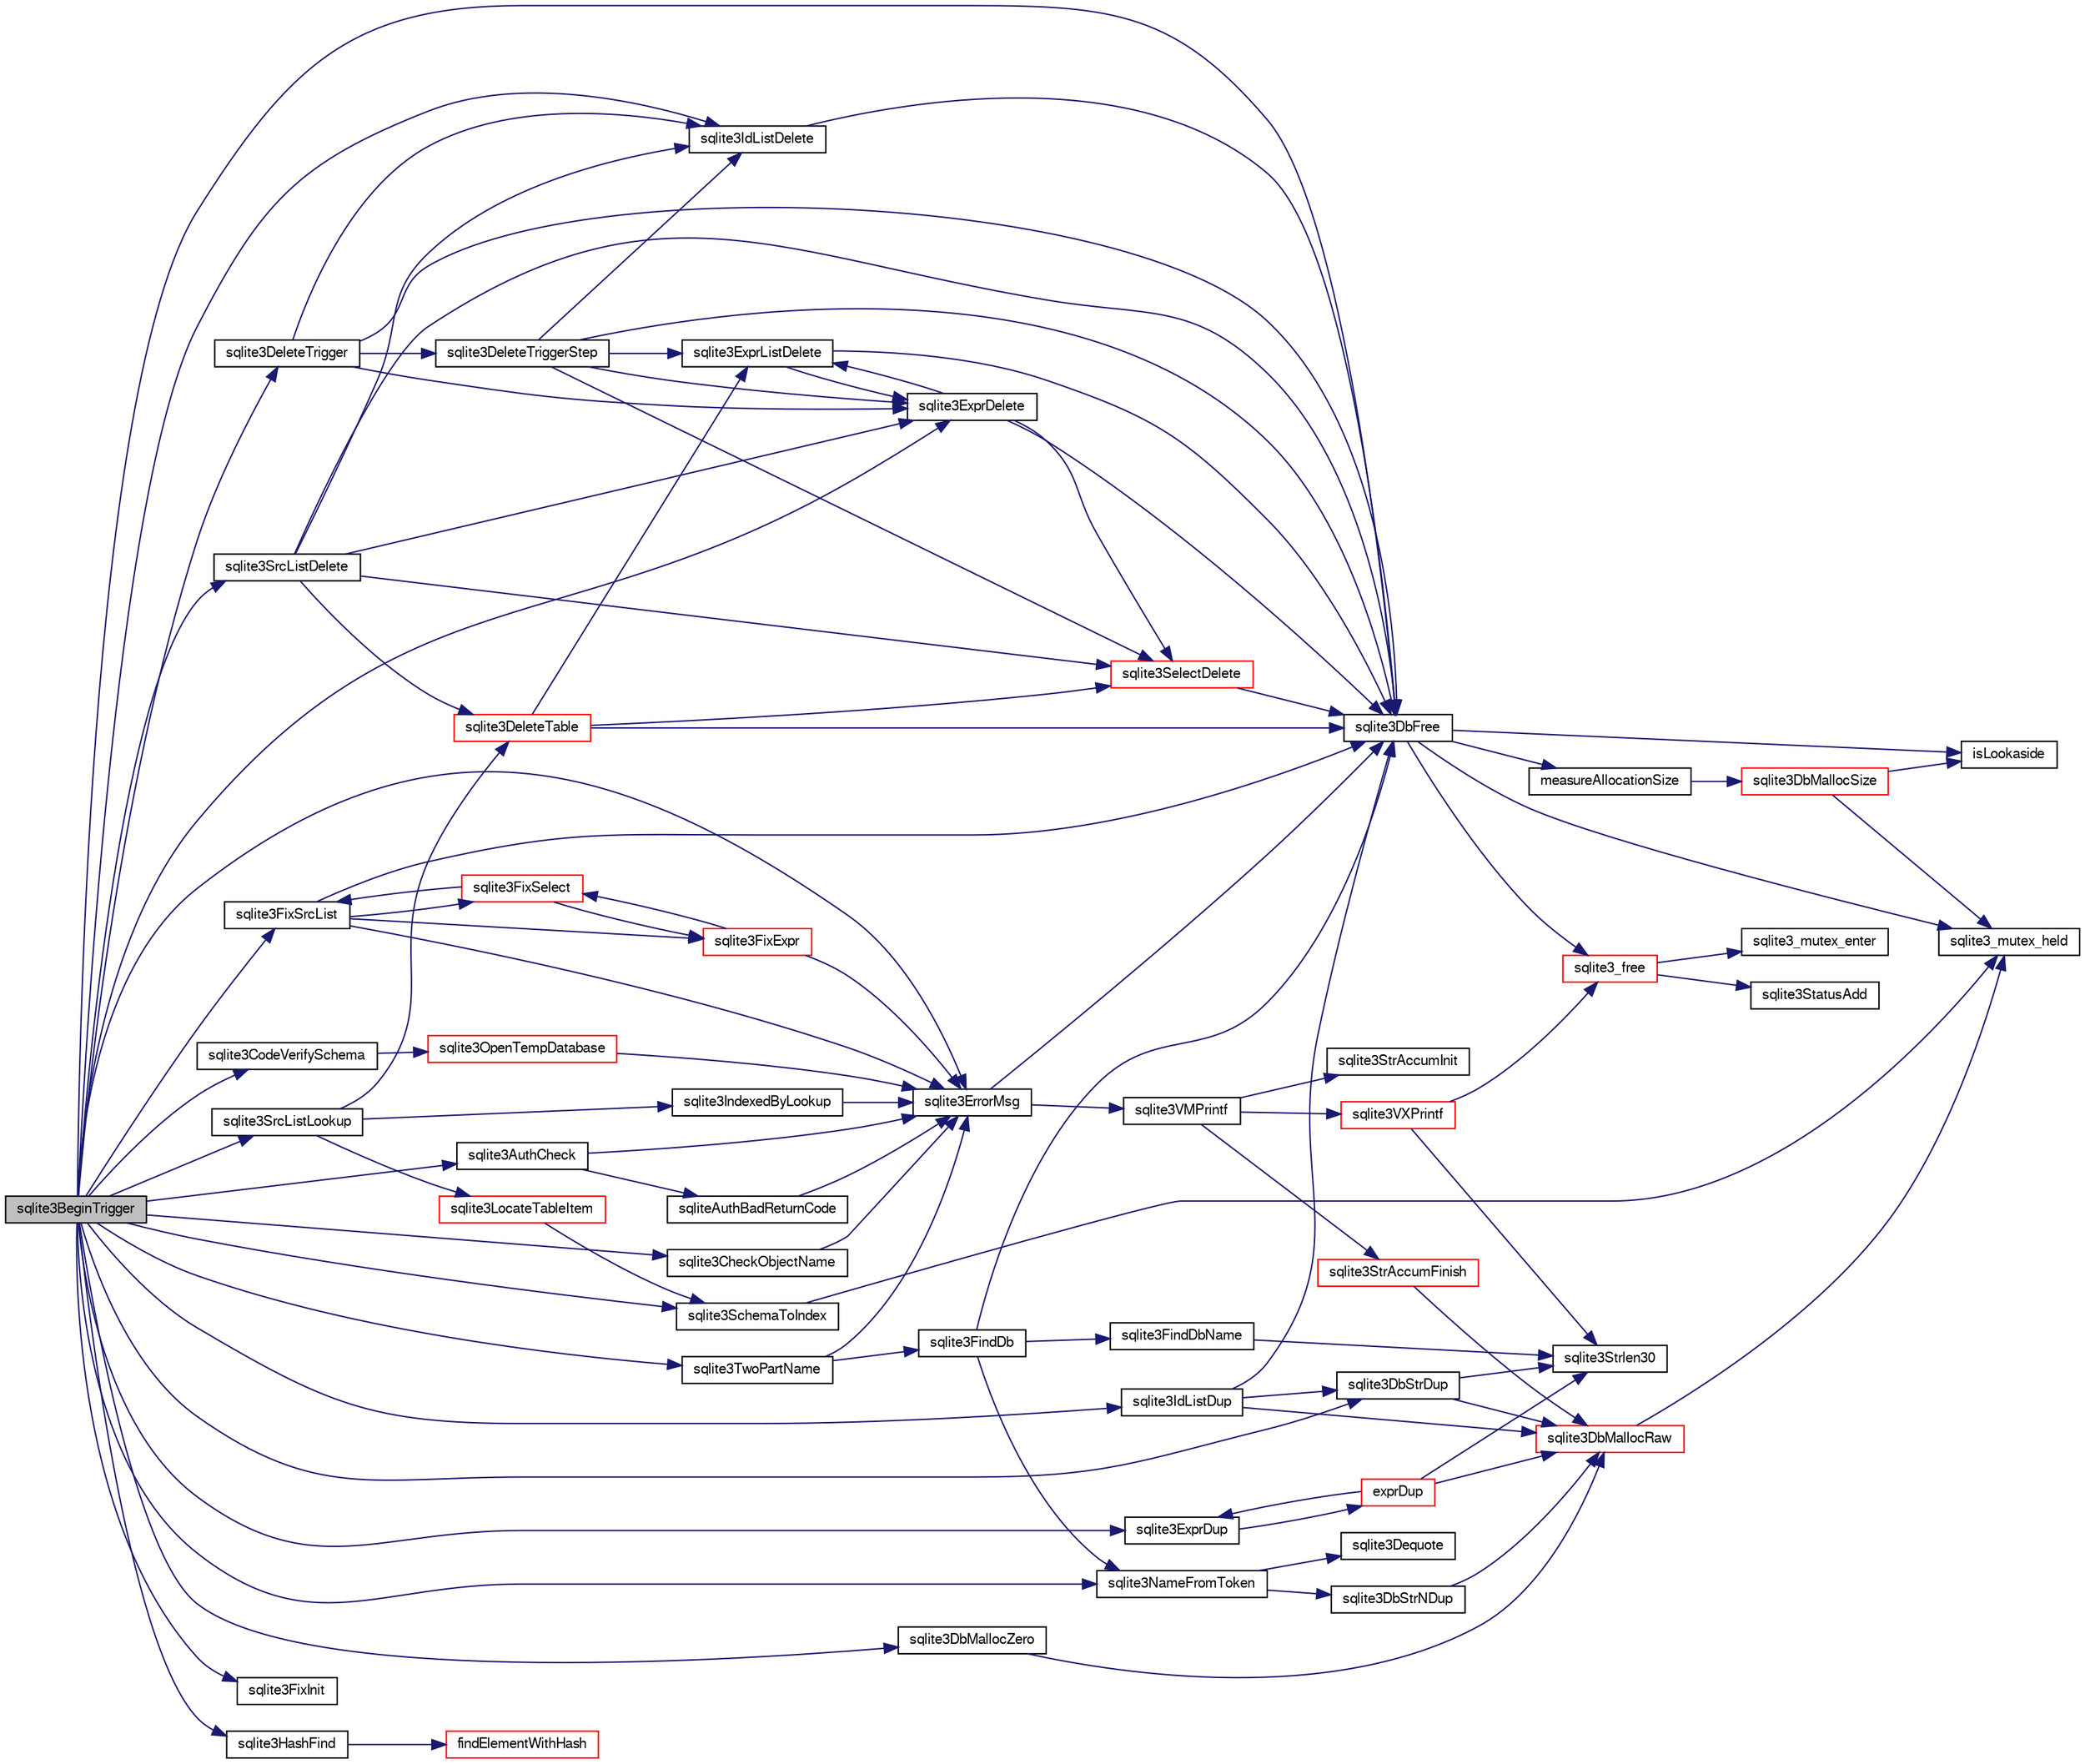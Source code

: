 digraph "sqlite3BeginTrigger"
{
  edge [fontname="FreeSans",fontsize="10",labelfontname="FreeSans",labelfontsize="10"];
  node [fontname="FreeSans",fontsize="10",shape=record];
  rankdir="LR";
  Node429484 [label="sqlite3BeginTrigger",height=0.2,width=0.4,color="black", fillcolor="grey75", style="filled", fontcolor="black"];
  Node429484 -> Node429485 [color="midnightblue",fontsize="10",style="solid",fontname="FreeSans"];
  Node429485 [label="sqlite3ErrorMsg",height=0.2,width=0.4,color="black", fillcolor="white", style="filled",URL="$sqlite3_8c.html#aee2798e173651adae0f9c85469f3457d"];
  Node429485 -> Node429486 [color="midnightblue",fontsize="10",style="solid",fontname="FreeSans"];
  Node429486 [label="sqlite3VMPrintf",height=0.2,width=0.4,color="black", fillcolor="white", style="filled",URL="$sqlite3_8c.html#a05535d0982ef06fbc2ee8195ebbae689"];
  Node429486 -> Node429487 [color="midnightblue",fontsize="10",style="solid",fontname="FreeSans"];
  Node429487 [label="sqlite3StrAccumInit",height=0.2,width=0.4,color="black", fillcolor="white", style="filled",URL="$sqlite3_8c.html#aabf95e113b9d54d519cd15a56215f560"];
  Node429486 -> Node429488 [color="midnightblue",fontsize="10",style="solid",fontname="FreeSans"];
  Node429488 [label="sqlite3VXPrintf",height=0.2,width=0.4,color="red", fillcolor="white", style="filled",URL="$sqlite3_8c.html#a63c25806c9bd4a2b76f9a0eb232c6bde"];
  Node429488 -> Node429574 [color="midnightblue",fontsize="10",style="solid",fontname="FreeSans"];
  Node429574 [label="sqlite3Strlen30",height=0.2,width=0.4,color="black", fillcolor="white", style="filled",URL="$sqlite3_8c.html#a3dcd80ba41f1a308193dee74857b62a7"];
  Node429488 -> Node429500 [color="midnightblue",fontsize="10",style="solid",fontname="FreeSans"];
  Node429500 [label="sqlite3_free",height=0.2,width=0.4,color="red", fillcolor="white", style="filled",URL="$sqlite3_8c.html#a6552349e36a8a691af5487999ab09519"];
  Node429500 -> Node429501 [color="midnightblue",fontsize="10",style="solid",fontname="FreeSans"];
  Node429501 [label="sqlite3_mutex_enter",height=0.2,width=0.4,color="black", fillcolor="white", style="filled",URL="$sqlite3_8c.html#a1c12cde690bd89f104de5cbad12a6bf5"];
  Node429500 -> Node429502 [color="midnightblue",fontsize="10",style="solid",fontname="FreeSans"];
  Node429502 [label="sqlite3StatusAdd",height=0.2,width=0.4,color="black", fillcolor="white", style="filled",URL="$sqlite3_8c.html#afa029f93586aeab4cc85360905dae9cd"];
  Node429486 -> Node429538 [color="midnightblue",fontsize="10",style="solid",fontname="FreeSans"];
  Node429538 [label="sqlite3StrAccumFinish",height=0.2,width=0.4,color="red", fillcolor="white", style="filled",URL="$sqlite3_8c.html#adb7f26b10ac1b847db6f000ef4c2e2ba"];
  Node429538 -> Node429506 [color="midnightblue",fontsize="10",style="solid",fontname="FreeSans"];
  Node429506 [label="sqlite3DbMallocRaw",height=0.2,width=0.4,color="red", fillcolor="white", style="filled",URL="$sqlite3_8c.html#abbe8be0cf7175e11ddc3e2218fad924e"];
  Node429506 -> Node429495 [color="midnightblue",fontsize="10",style="solid",fontname="FreeSans"];
  Node429495 [label="sqlite3_mutex_held",height=0.2,width=0.4,color="black", fillcolor="white", style="filled",URL="$sqlite3_8c.html#acf77da68932b6bc163c5e68547ecc3e7"];
  Node429485 -> Node429494 [color="midnightblue",fontsize="10",style="solid",fontname="FreeSans"];
  Node429494 [label="sqlite3DbFree",height=0.2,width=0.4,color="black", fillcolor="white", style="filled",URL="$sqlite3_8c.html#ac70ab821a6607b4a1b909582dc37a069"];
  Node429494 -> Node429495 [color="midnightblue",fontsize="10",style="solid",fontname="FreeSans"];
  Node429494 -> Node429496 [color="midnightblue",fontsize="10",style="solid",fontname="FreeSans"];
  Node429496 [label="measureAllocationSize",height=0.2,width=0.4,color="black", fillcolor="white", style="filled",URL="$sqlite3_8c.html#a45731e644a22fdb756e2b6337224217a"];
  Node429496 -> Node429497 [color="midnightblue",fontsize="10",style="solid",fontname="FreeSans"];
  Node429497 [label="sqlite3DbMallocSize",height=0.2,width=0.4,color="red", fillcolor="white", style="filled",URL="$sqlite3_8c.html#aa397e5a8a03495203a0767abf0a71f86"];
  Node429497 -> Node429495 [color="midnightblue",fontsize="10",style="solid",fontname="FreeSans"];
  Node429497 -> Node429499 [color="midnightblue",fontsize="10",style="solid",fontname="FreeSans"];
  Node429499 [label="isLookaside",height=0.2,width=0.4,color="black", fillcolor="white", style="filled",URL="$sqlite3_8c.html#a770fa05ff9717b75e16f4d968a77b897"];
  Node429494 -> Node429499 [color="midnightblue",fontsize="10",style="solid",fontname="FreeSans"];
  Node429494 -> Node429500 [color="midnightblue",fontsize="10",style="solid",fontname="FreeSans"];
  Node429484 -> Node429768 [color="midnightblue",fontsize="10",style="solid",fontname="FreeSans"];
  Node429768 [label="sqlite3TwoPartName",height=0.2,width=0.4,color="black", fillcolor="white", style="filled",URL="$sqlite3_8c.html#a49a9958462ebca9ad2acda672c8a6357"];
  Node429768 -> Node429485 [color="midnightblue",fontsize="10",style="solid",fontname="FreeSans"];
  Node429768 -> Node429769 [color="midnightblue",fontsize="10",style="solid",fontname="FreeSans"];
  Node429769 [label="sqlite3FindDb",height=0.2,width=0.4,color="black", fillcolor="white", style="filled",URL="$sqlite3_8c.html#aa24a00ff02dcb0883436718a1226d295"];
  Node429769 -> Node429770 [color="midnightblue",fontsize="10",style="solid",fontname="FreeSans"];
  Node429770 [label="sqlite3NameFromToken",height=0.2,width=0.4,color="black", fillcolor="white", style="filled",URL="$sqlite3_8c.html#a6ba4248ee912d7f5a7a898c5ae46e808"];
  Node429770 -> Node429753 [color="midnightblue",fontsize="10",style="solid",fontname="FreeSans"];
  Node429753 [label="sqlite3DbStrNDup",height=0.2,width=0.4,color="black", fillcolor="white", style="filled",URL="$sqlite3_8c.html#a48e8c757f70cba60fe83ce00ad8de713"];
  Node429753 -> Node429506 [color="midnightblue",fontsize="10",style="solid",fontname="FreeSans"];
  Node429770 -> Node429754 [color="midnightblue",fontsize="10",style="solid",fontname="FreeSans"];
  Node429754 [label="sqlite3Dequote",height=0.2,width=0.4,color="black", fillcolor="white", style="filled",URL="$sqlite3_8c.html#a7b0ccb71d60de662cbb09755454dee5d"];
  Node429769 -> Node429771 [color="midnightblue",fontsize="10",style="solid",fontname="FreeSans"];
  Node429771 [label="sqlite3FindDbName",height=0.2,width=0.4,color="black", fillcolor="white", style="filled",URL="$sqlite3_8c.html#a87029035bea562c6a5d1b9ba6475b567"];
  Node429771 -> Node429574 [color="midnightblue",fontsize="10",style="solid",fontname="FreeSans"];
  Node429769 -> Node429494 [color="midnightblue",fontsize="10",style="solid",fontname="FreeSans"];
  Node429484 -> Node429494 [color="midnightblue",fontsize="10",style="solid",fontname="FreeSans"];
  Node429484 -> Node429772 [color="midnightblue",fontsize="10",style="solid",fontname="FreeSans"];
  Node429772 [label="sqlite3SrcListLookup",height=0.2,width=0.4,color="black", fillcolor="white", style="filled",URL="$sqlite3_8c.html#a6354fab5d5d3aa8a721e43d480c16701"];
  Node429772 -> Node429773 [color="midnightblue",fontsize="10",style="solid",fontname="FreeSans"];
  Node429773 [label="sqlite3LocateTableItem",height=0.2,width=0.4,color="red", fillcolor="white", style="filled",URL="$sqlite3_8c.html#ac80229652e6d3200bd88dff77f874888"];
  Node429773 -> Node429774 [color="midnightblue",fontsize="10",style="solid",fontname="FreeSans"];
  Node429774 [label="sqlite3SchemaToIndex",height=0.2,width=0.4,color="black", fillcolor="white", style="filled",URL="$sqlite3_8c.html#ad9ef77a42022f1f8c8ab71b5761f5134"];
  Node429774 -> Node429495 [color="midnightblue",fontsize="10",style="solid",fontname="FreeSans"];
  Node429772 -> Node429818 [color="midnightblue",fontsize="10",style="solid",fontname="FreeSans"];
  Node429818 [label="sqlite3DeleteTable",height=0.2,width=0.4,color="red", fillcolor="white", style="filled",URL="$sqlite3_8c.html#a7fd3d507375a381a3807f92735318973"];
  Node429818 -> Node429494 [color="midnightblue",fontsize="10",style="solid",fontname="FreeSans"];
  Node429818 -> Node429813 [color="midnightblue",fontsize="10",style="solid",fontname="FreeSans"];
  Node429813 [label="sqlite3SelectDelete",height=0.2,width=0.4,color="red", fillcolor="white", style="filled",URL="$sqlite3_8c.html#a0f56959f0acac85496744f0d068854a0"];
  Node429813 -> Node429494 [color="midnightblue",fontsize="10",style="solid",fontname="FreeSans"];
  Node429818 -> Node429815 [color="midnightblue",fontsize="10",style="solid",fontname="FreeSans"];
  Node429815 [label="sqlite3ExprListDelete",height=0.2,width=0.4,color="black", fillcolor="white", style="filled",URL="$sqlite3_8c.html#ae9cd46eac81e86a04ed8c09b99fc3c10"];
  Node429815 -> Node429816 [color="midnightblue",fontsize="10",style="solid",fontname="FreeSans"];
  Node429816 [label="sqlite3ExprDelete",height=0.2,width=0.4,color="black", fillcolor="white", style="filled",URL="$sqlite3_8c.html#ae4e21ab5918e0428fbaa9e615dceb309"];
  Node429816 -> Node429494 [color="midnightblue",fontsize="10",style="solid",fontname="FreeSans"];
  Node429816 -> Node429813 [color="midnightblue",fontsize="10",style="solid",fontname="FreeSans"];
  Node429816 -> Node429815 [color="midnightblue",fontsize="10",style="solid",fontname="FreeSans"];
  Node429815 -> Node429494 [color="midnightblue",fontsize="10",style="solid",fontname="FreeSans"];
  Node429772 -> Node430450 [color="midnightblue",fontsize="10",style="solid",fontname="FreeSans"];
  Node430450 [label="sqlite3IndexedByLookup",height=0.2,width=0.4,color="black", fillcolor="white", style="filled",URL="$sqlite3_8c.html#adce623dd7c639a56080e4255c7404666"];
  Node430450 -> Node429485 [color="midnightblue",fontsize="10",style="solid",fontname="FreeSans"];
  Node429484 -> Node430451 [color="midnightblue",fontsize="10",style="solid",fontname="FreeSans"];
  Node430451 [label="sqlite3FixInit",height=0.2,width=0.4,color="black", fillcolor="white", style="filled",URL="$sqlite3_8c.html#afbc4fe1efd167ec1b6b88607b90ddc51"];
  Node429484 -> Node430452 [color="midnightblue",fontsize="10",style="solid",fontname="FreeSans"];
  Node430452 [label="sqlite3FixSrcList",height=0.2,width=0.4,color="black", fillcolor="white", style="filled",URL="$sqlite3_8c.html#aef21c9fd3fd3e1ac1caad71d55ee867a"];
  Node430452 -> Node429485 [color="midnightblue",fontsize="10",style="solid",fontname="FreeSans"];
  Node430452 -> Node429494 [color="midnightblue",fontsize="10",style="solid",fontname="FreeSans"];
  Node430452 -> Node430453 [color="midnightblue",fontsize="10",style="solid",fontname="FreeSans"];
  Node430453 [label="sqlite3FixSelect",height=0.2,width=0.4,color="red", fillcolor="white", style="filled",URL="$sqlite3_8c.html#a359eecf223c2eaa665ef8bc3f2687d4c"];
  Node430453 -> Node430452 [color="midnightblue",fontsize="10",style="solid",fontname="FreeSans"];
  Node430453 -> Node430455 [color="midnightblue",fontsize="10",style="solid",fontname="FreeSans"];
  Node430455 [label="sqlite3FixExpr",height=0.2,width=0.4,color="red", fillcolor="white", style="filled",URL="$sqlite3_8c.html#aed02a32694f2649d2f9161fb324f12ed"];
  Node430455 -> Node429485 [color="midnightblue",fontsize="10",style="solid",fontname="FreeSans"];
  Node430455 -> Node430453 [color="midnightblue",fontsize="10",style="solid",fontname="FreeSans"];
  Node430452 -> Node430455 [color="midnightblue",fontsize="10",style="solid",fontname="FreeSans"];
  Node429484 -> Node429770 [color="midnightblue",fontsize="10",style="solid",fontname="FreeSans"];
  Node429484 -> Node430456 [color="midnightblue",fontsize="10",style="solid",fontname="FreeSans"];
  Node430456 [label="sqlite3CheckObjectName",height=0.2,width=0.4,color="black", fillcolor="white", style="filled",URL="$sqlite3_8c.html#a28c91f6ea4120126e5af1e807593aaf9"];
  Node430456 -> Node429485 [color="midnightblue",fontsize="10",style="solid",fontname="FreeSans"];
  Node429484 -> Node429829 [color="midnightblue",fontsize="10",style="solid",fontname="FreeSans"];
  Node429829 [label="sqlite3HashFind",height=0.2,width=0.4,color="black", fillcolor="white", style="filled",URL="$sqlite3_8c.html#a8ca124229470a66b4c9c141ded48e2aa"];
  Node429829 -> Node429820 [color="midnightblue",fontsize="10",style="solid",fontname="FreeSans"];
  Node429820 [label="findElementWithHash",height=0.2,width=0.4,color="red", fillcolor="white", style="filled",URL="$sqlite3_8c.html#a75c0f574fa5d51702434c6e980d57d7f"];
  Node429484 -> Node430457 [color="midnightblue",fontsize="10",style="solid",fontname="FreeSans"];
  Node430457 [label="sqlite3CodeVerifySchema",height=0.2,width=0.4,color="black", fillcolor="white", style="filled",URL="$sqlite3_8c.html#ad9d8708d96f8416ec59ebf41c57000f9"];
  Node430457 -> Node430458 [color="midnightblue",fontsize="10",style="solid",fontname="FreeSans"];
  Node430458 [label="sqlite3OpenTempDatabase",height=0.2,width=0.4,color="red", fillcolor="white", style="filled",URL="$sqlite3_8c.html#aaf3088380b731428b72d3b5777f93755"];
  Node430458 -> Node429485 [color="midnightblue",fontsize="10",style="solid",fontname="FreeSans"];
  Node429484 -> Node429774 [color="midnightblue",fontsize="10",style="solid",fontname="FreeSans"];
  Node429484 -> Node430459 [color="midnightblue",fontsize="10",style="solid",fontname="FreeSans"];
  Node430459 [label="sqlite3AuthCheck",height=0.2,width=0.4,color="black", fillcolor="white", style="filled",URL="$sqlite3_8c.html#a83c75b8b7aa1c35301005be7ff1a8582"];
  Node430459 -> Node429485 [color="midnightblue",fontsize="10",style="solid",fontname="FreeSans"];
  Node430459 -> Node430460 [color="midnightblue",fontsize="10",style="solid",fontname="FreeSans"];
  Node430460 [label="sqliteAuthBadReturnCode",height=0.2,width=0.4,color="black", fillcolor="white", style="filled",URL="$sqlite3_8c.html#ad8fdda3ef346903a89e24dd825642bc1"];
  Node430460 -> Node429485 [color="midnightblue",fontsize="10",style="solid",fontname="FreeSans"];
  Node429484 -> Node429700 [color="midnightblue",fontsize="10",style="solid",fontname="FreeSans"];
  Node429700 [label="sqlite3DbMallocZero",height=0.2,width=0.4,color="black", fillcolor="white", style="filled",URL="$sqlite3_8c.html#a49cfebac9d6067a03442c92af73f33e4"];
  Node429700 -> Node429506 [color="midnightblue",fontsize="10",style="solid",fontname="FreeSans"];
  Node429484 -> Node430067 [color="midnightblue",fontsize="10",style="solid",fontname="FreeSans"];
  Node430067 [label="sqlite3DbStrDup",height=0.2,width=0.4,color="black", fillcolor="white", style="filled",URL="$sqlite3_8c.html#a0ec4772ee6de7316ecd1e6cabb1beeef"];
  Node430067 -> Node429574 [color="midnightblue",fontsize="10",style="solid",fontname="FreeSans"];
  Node430067 -> Node429506 [color="midnightblue",fontsize="10",style="solid",fontname="FreeSans"];
  Node429484 -> Node430461 [color="midnightblue",fontsize="10",style="solid",fontname="FreeSans"];
  Node430461 [label="sqlite3ExprDup",height=0.2,width=0.4,color="black", fillcolor="white", style="filled",URL="$sqlite3_8c.html#a509095508224c9f99698d86205234209"];
  Node430461 -> Node430462 [color="midnightblue",fontsize="10",style="solid",fontname="FreeSans"];
  Node430462 [label="exprDup",height=0.2,width=0.4,color="red", fillcolor="white", style="filled",URL="$sqlite3_8c.html#a89f473c64253ae0a76749f543466a05a"];
  Node430462 -> Node429506 [color="midnightblue",fontsize="10",style="solid",fontname="FreeSans"];
  Node430462 -> Node429574 [color="midnightblue",fontsize="10",style="solid",fontname="FreeSans"];
  Node430462 -> Node430461 [color="midnightblue",fontsize="10",style="solid",fontname="FreeSans"];
  Node429484 -> Node430470 [color="midnightblue",fontsize="10",style="solid",fontname="FreeSans"];
  Node430470 [label="sqlite3IdListDup",height=0.2,width=0.4,color="black", fillcolor="white", style="filled",URL="$sqlite3_8c.html#ac93854367d6e355c60ac6f40f3fe69a1"];
  Node430470 -> Node429506 [color="midnightblue",fontsize="10",style="solid",fontname="FreeSans"];
  Node430470 -> Node429494 [color="midnightblue",fontsize="10",style="solid",fontname="FreeSans"];
  Node430470 -> Node430067 [color="midnightblue",fontsize="10",style="solid",fontname="FreeSans"];
  Node429484 -> Node429817 [color="midnightblue",fontsize="10",style="solid",fontname="FreeSans"];
  Node429817 [label="sqlite3SrcListDelete",height=0.2,width=0.4,color="black", fillcolor="white", style="filled",URL="$sqlite3_8c.html#acc250a3e5e7fd8889a16a9f28e3e7312"];
  Node429817 -> Node429494 [color="midnightblue",fontsize="10",style="solid",fontname="FreeSans"];
  Node429817 -> Node429818 [color="midnightblue",fontsize="10",style="solid",fontname="FreeSans"];
  Node429817 -> Node429813 [color="midnightblue",fontsize="10",style="solid",fontname="FreeSans"];
  Node429817 -> Node429816 [color="midnightblue",fontsize="10",style="solid",fontname="FreeSans"];
  Node429817 -> Node430056 [color="midnightblue",fontsize="10",style="solid",fontname="FreeSans"];
  Node430056 [label="sqlite3IdListDelete",height=0.2,width=0.4,color="black", fillcolor="white", style="filled",URL="$sqlite3_8c.html#a38bea53ea789e86289ca600ff6010f73"];
  Node430056 -> Node429494 [color="midnightblue",fontsize="10",style="solid",fontname="FreeSans"];
  Node429484 -> Node430056 [color="midnightblue",fontsize="10",style="solid",fontname="FreeSans"];
  Node429484 -> Node429816 [color="midnightblue",fontsize="10",style="solid",fontname="FreeSans"];
  Node429484 -> Node430054 [color="midnightblue",fontsize="10",style="solid",fontname="FreeSans"];
  Node430054 [label="sqlite3DeleteTrigger",height=0.2,width=0.4,color="black", fillcolor="white", style="filled",URL="$sqlite3_8c.html#a4be7bebe98d17357fb3fa8cdb3b795f3"];
  Node430054 -> Node430055 [color="midnightblue",fontsize="10",style="solid",fontname="FreeSans"];
  Node430055 [label="sqlite3DeleteTriggerStep",height=0.2,width=0.4,color="black", fillcolor="white", style="filled",URL="$sqlite3_8c.html#a53f07c621cb9933a2287e26026abce8a"];
  Node430055 -> Node429816 [color="midnightblue",fontsize="10",style="solid",fontname="FreeSans"];
  Node430055 -> Node429815 [color="midnightblue",fontsize="10",style="solid",fontname="FreeSans"];
  Node430055 -> Node429813 [color="midnightblue",fontsize="10",style="solid",fontname="FreeSans"];
  Node430055 -> Node430056 [color="midnightblue",fontsize="10",style="solid",fontname="FreeSans"];
  Node430055 -> Node429494 [color="midnightblue",fontsize="10",style="solid",fontname="FreeSans"];
  Node430054 -> Node429494 [color="midnightblue",fontsize="10",style="solid",fontname="FreeSans"];
  Node430054 -> Node429816 [color="midnightblue",fontsize="10",style="solid",fontname="FreeSans"];
  Node430054 -> Node430056 [color="midnightblue",fontsize="10",style="solid",fontname="FreeSans"];
}
